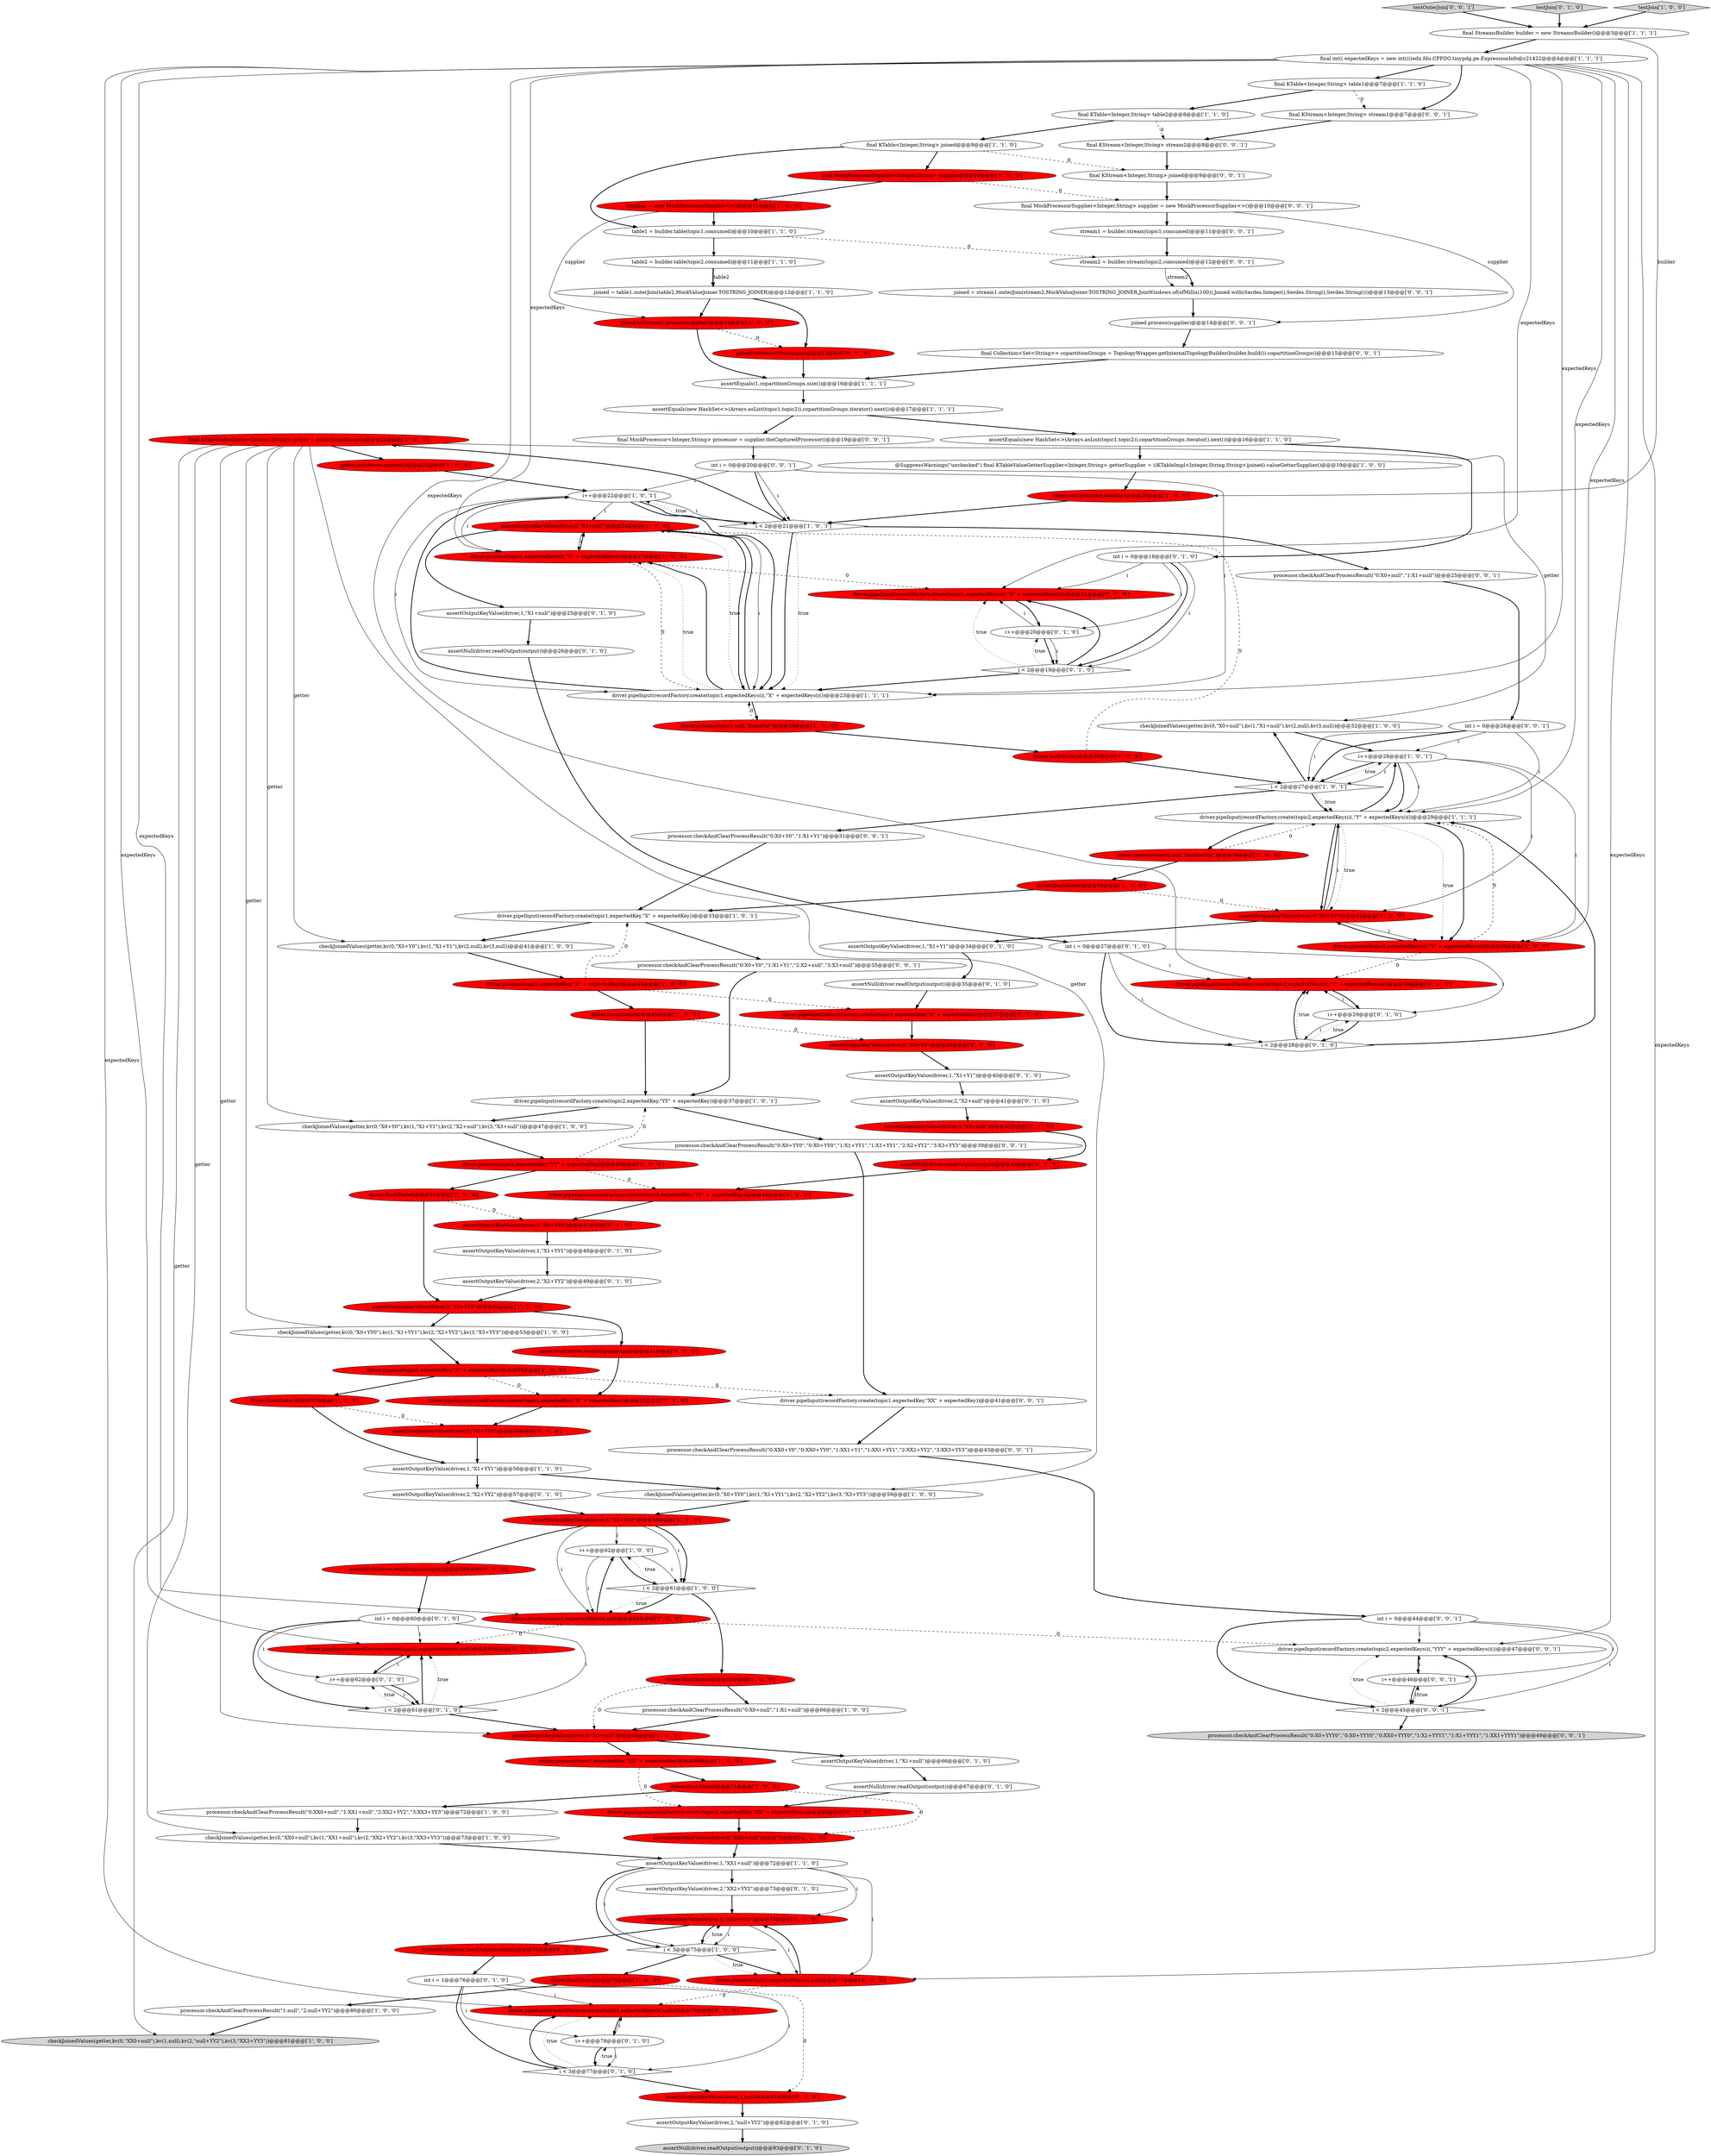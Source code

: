 digraph {
21 [style = filled, label = "driver.process(topic1,expectedKey,\"X\" + expectedKey)@@@55@@@['1', '0', '0']", fillcolor = red, shape = ellipse image = "AAA1AAABBB1BBB"];
119 [style = filled, label = "final KStream<Integer,String> stream2@@@8@@@['0', '0', '1']", fillcolor = white, shape = ellipse image = "AAA0AAABBB3BBB"];
92 [style = filled, label = "assertNull(driver.readOutput(output))@@@43@@@['0', '1', '0']", fillcolor = red, shape = ellipse image = "AAA1AAABBB2BBB"];
111 [style = filled, label = "i++@@@62@@@['0', '1', '0']", fillcolor = white, shape = ellipse image = "AAA0AAABBB2BBB"];
121 [style = filled, label = "processor.checkAndClearProcessResult(\"0:X0+Y0\",\"1:X1+Y1\")@@@31@@@['0', '0', '1']", fillcolor = white, shape = ellipse image = "AAA0AAABBB3BBB"];
117 [style = filled, label = "int i = 0@@@20@@@['0', '0', '1']", fillcolor = white, shape = ellipse image = "AAA0AAABBB3BBB"];
90 [style = filled, label = "assertNull(driver.readOutput(output))@@@35@@@['0', '1', '0']", fillcolor = white, shape = ellipse image = "AAA0AAABBB2BBB"];
56 [style = filled, label = "assertOutputKeyValue(driver,3,\"XX3+YY3\")@@@74@@@['1', '1', '0']", fillcolor = red, shape = ellipse image = "AAA1AAABBB1BBB"];
61 [style = filled, label = "driver.flushState()@@@65@@@['1', '0', '0']", fillcolor = red, shape = ellipse image = "AAA1AAABBB1BBB"];
10 [style = filled, label = "driver.flushState()@@@45@@@['1', '0', '0']", fillcolor = red, shape = ellipse image = "AAA1AAABBB1BBB"];
42 [style = filled, label = "final KTableValueGetter<Integer,String> getter = getterSupplier.get()@@@22@@@['1', '0', '0']", fillcolor = red, shape = ellipse image = "AAA1AAABBB1BBB"];
130 [style = filled, label = "i < 2@@@45@@@['0', '0', '1']", fillcolor = white, shape = diamond image = "AAA0AAABBB3BBB"];
30 [style = filled, label = "driver.process(topic2,expectedKey,\"YY\" + expectedKey)@@@49@@@['1', '0', '0']", fillcolor = red, shape = ellipse image = "AAA1AAABBB1BBB"];
96 [style = filled, label = "i < 2@@@61@@@['0', '1', '0']", fillcolor = white, shape = diamond image = "AAA0AAABBB2BBB"];
125 [style = filled, label = "int i = 0@@@26@@@['0', '0', '1']", fillcolor = white, shape = ellipse image = "AAA0AAABBB3BBB"];
81 [style = filled, label = "int i = 0@@@18@@@['0', '1', '0']", fillcolor = white, shape = ellipse image = "AAA0AAABBB2BBB"];
49 [style = filled, label = "final KTable<Integer,String> table1@@@7@@@['1', '1', '0']", fillcolor = white, shape = ellipse image = "AAA0AAABBB1BBB"];
120 [style = filled, label = "final MockProcessorSupplier<Integer,String> supplier = new MockProcessorSupplier<>()@@@10@@@['0', '0', '1']", fillcolor = white, shape = ellipse image = "AAA0AAABBB3BBB"];
51 [style = filled, label = "i++@@@62@@@['1', '0', '0']", fillcolor = white, shape = ellipse image = "AAA0AAABBB1BBB"];
14 [style = filled, label = "joined.toStream().process(supplier)@@@15@@@['1', '0', '0']", fillcolor = red, shape = ellipse image = "AAA1AAABBB1BBB"];
53 [style = filled, label = "final KTable<Integer,String> joined@@@9@@@['1', '1', '0']", fillcolor = white, shape = ellipse image = "AAA0AAABBB1BBB"];
71 [style = filled, label = "assertOutputKeyValue(driver,2,\"XX2+YY2\")@@@73@@@['0', '1', '0']", fillcolor = white, shape = ellipse image = "AAA0AAABBB2BBB"];
91 [style = filled, label = "driver.pipeInput(recordFactory.create(topic2,expectedKeys(i(,null))@@@63@@@['0', '1', '0']", fillcolor = red, shape = ellipse image = "AAA1AAABBB2BBB"];
113 [style = filled, label = "processor.checkAndClearProcessResult(\"0:X0+null\",\"1:X1+null\")@@@25@@@['0', '0', '1']", fillcolor = white, shape = ellipse image = "AAA0AAABBB3BBB"];
126 [style = filled, label = "final KStream<Integer,String> stream1@@@7@@@['0', '0', '1']", fillcolor = white, shape = ellipse image = "AAA0AAABBB3BBB"];
20 [style = filled, label = "assertOutputKeyValue(driver,1,\"XX1+null\")@@@72@@@['1', '1', '0']", fillcolor = white, shape = ellipse image = "AAA0AAABBB1BBB"];
103 [style = filled, label = "driver.pipeInput(recordFactory.create(topic1,expectedKeys(i(,null))@@@79@@@['0', '1', '0']", fillcolor = red, shape = ellipse image = "AAA1AAABBB2BBB"];
109 [style = filled, label = "assertOutputKeyValue(driver,2,\"null+YY2\")@@@82@@@['0', '1', '0']", fillcolor = white, shape = ellipse image = "AAA0AAABBB2BBB"];
18 [style = filled, label = "driver.flushState()@@@30@@@['1', '0', '0']", fillcolor = red, shape = ellipse image = "AAA1AAABBB1BBB"];
132 [style = filled, label = "int i = 0@@@44@@@['0', '0', '1']", fillcolor = white, shape = ellipse image = "AAA0AAABBB3BBB"];
60 [style = filled, label = "processor.checkAndClearProcessResult(\"0:X0+null\",\"1:X1+null\")@@@66@@@['1', '0', '0']", fillcolor = white, shape = ellipse image = "AAA0AAABBB1BBB"];
29 [style = filled, label = "driver.setUp(builder,stateDir)@@@20@@@['1', '0', '0']", fillcolor = red, shape = ellipse image = "AAA1AAABBB1BBB"];
46 [style = filled, label = "checkJoinedValues(getter,kv(0,\"X0+null\"),kv(1,\"X1+null\"),kv(2,null),kv(3,null))@@@32@@@['1', '0', '0']", fillcolor = white, shape = ellipse image = "AAA0AAABBB1BBB"];
76 [style = filled, label = "joined.toStream().to(output)@@@13@@@['0', '1', '0']", fillcolor = red, shape = ellipse image = "AAA1AAABBB2BBB"];
13 [style = filled, label = "checkJoinedValues(getter,kv(0,\"XX0+null\"),kv(1,null),kv(2,\"null+YY2\"),kv(3,\"XX3+YY3\"))@@@81@@@['1', '0', '0']", fillcolor = lightgray, shape = ellipse image = "AAA0AAABBB1BBB"];
93 [style = filled, label = "driver.pipeInput(recordFactory.create(topic2,expectedKeys(i(,\"Y\" + expectedKeys(i())@@@30@@@['0', '1', '0']", fillcolor = red, shape = ellipse image = "AAA1AAABBB2BBB"];
128 [style = filled, label = "driver.pipeInput(recordFactory.create(topic2,expectedKeys(i(,\"YYY\" + expectedKeys(i())@@@47@@@['0', '0', '1']", fillcolor = white, shape = ellipse image = "AAA0AAABBB3BBB"];
33 [style = filled, label = "assertEquals(1,copartitionGroups.size())@@@16@@@['1', '1', '1']", fillcolor = white, shape = ellipse image = "AAA0AAABBB1BBB"];
69 [style = filled, label = "int i = 0@@@60@@@['0', '1', '0']", fillcolor = white, shape = ellipse image = "AAA0AAABBB2BBB"];
110 [style = filled, label = "driver.pipeInput(recordFactory.create(topic1,expectedKeys(i(,\"X\" + expectedKeys(i())@@@21@@@['0', '1', '0']", fillcolor = red, shape = ellipse image = "AAA1AAABBB2BBB"];
114 [style = filled, label = "stream1 = builder.stream(topic1,consumed)@@@11@@@['0', '0', '1']", fillcolor = white, shape = ellipse image = "AAA0AAABBB3BBB"];
123 [style = filled, label = "stream2 = builder.stream(topic2,consumed)@@@12@@@['0', '0', '1']", fillcolor = white, shape = ellipse image = "AAA0AAABBB3BBB"];
98 [style = filled, label = "int i = 0@@@27@@@['0', '1', '0']", fillcolor = white, shape = ellipse image = "AAA0AAABBB2BBB"];
105 [style = filled, label = "assertOutputKeyValue(driver,2,\"X2+null\")@@@41@@@['0', '1', '0']", fillcolor = white, shape = ellipse image = "AAA0AAABBB2BBB"];
62 [style = filled, label = "driver.flushState()@@@79@@@['1', '0', '0']", fillcolor = red, shape = ellipse image = "AAA1AAABBB1BBB"];
133 [style = filled, label = "processor.checkAndClearProcessResult(\"0:XX0+Y0\",\"0:XX0+YY0\",\"1:XX1+Y1\",\"1:XX1+YY1\",\"2:XX2+YY2\",\"3:XX3+YY3\")@@@43@@@['0', '0', '1']", fillcolor = white, shape = ellipse image = "AAA0AAABBB3BBB"];
102 [style = filled, label = "assertOutputKeyValue(driver,1,\"X1+null\")@@@25@@@['0', '1', '0']", fillcolor = white, shape = ellipse image = "AAA0AAABBB2BBB"];
15 [style = filled, label = "i < 2@@@27@@@['1', '0', '1']", fillcolor = white, shape = diamond image = "AAA0AAABBB1BBB"];
85 [style = filled, label = "assertNull(driver.readOutput(output))@@@83@@@['0', '1', '0']", fillcolor = lightgray, shape = ellipse image = "AAA0AAABBB2BBB"];
47 [style = filled, label = "i++@@@28@@@['1', '0', '1']", fillcolor = white, shape = ellipse image = "AAA0AAABBB1BBB"];
104 [style = filled, label = "driver.pipeInput(recordFactory.create(topic1,expectedKey,\"XX\" + expectedKey))@@@69@@@['0', '1', '0']", fillcolor = red, shape = ellipse image = "AAA1AAABBB2BBB"];
68 [style = filled, label = "assertOutputKeyValue(driver,2,\"X2+YY2\")@@@49@@@['0', '1', '0']", fillcolor = white, shape = ellipse image = "AAA0AAABBB2BBB"];
83 [style = filled, label = "driver.pipeInput(recordFactory.create(topic1,expectedKey,\"X\" + expectedKey))@@@53@@@['0', '1', '0']", fillcolor = red, shape = ellipse image = "AAA1AAABBB2BBB"];
28 [style = filled, label = "driver.flushState()@@@39@@@['1', '0', '0']", fillcolor = red, shape = ellipse image = "AAA1AAABBB1BBB"];
55 [style = filled, label = "assertOutputKeyValue(driver,1,\"X1+YY1\")@@@56@@@['1', '1', '0']", fillcolor = white, shape = ellipse image = "AAA0AAABBB1BBB"];
44 [style = filled, label = "driver.process(topic2,expectedKeys(i(,\"Y\" + expectedKeys(i()@@@36@@@['1', '0', '0']", fillcolor = red, shape = ellipse image = "AAA1AAABBB1BBB"];
65 [style = filled, label = "assertOutputKeyValue(driver,0,\"X0+Y0\")@@@33@@@['1', '1', '0']", fillcolor = red, shape = ellipse image = "AAA1AAABBB1BBB"];
112 [style = filled, label = "processor.checkAndClearProcessResult(\"0:X0+YYY0\",\"0:X0+YYY0\",\"0:XX0+YYY0\",\"1:X1+YYY1\",\"1:X1+YYY1\",\"1:XX1+YYY1\")@@@49@@@['0', '0', '1']", fillcolor = lightgray, shape = ellipse image = "AAA0AAABBB3BBB"];
86 [style = filled, label = "driver.pipeInput(recordFactory.create(topic1,expectedKey,\"X\" + expectedKey))@@@37@@@['0', '1', '0']", fillcolor = red, shape = ellipse image = "AAA1AAABBB2BBB"];
35 [style = filled, label = "final StreamsBuilder builder = new StreamsBuilder()@@@3@@@['1', '1', '1']", fillcolor = white, shape = ellipse image = "AAA0AAABBB1BBB"];
74 [style = filled, label = "assertNull(driver.readOutput(output))@@@75@@@['0', '1', '0']", fillcolor = red, shape = ellipse image = "AAA1AAABBB2BBB"];
84 [style = filled, label = "assertOutputKeyValue(driver,1,\"X1+Y1\")@@@34@@@['0', '1', '0']", fillcolor = white, shape = ellipse image = "AAA0AAABBB2BBB"];
82 [style = filled, label = "assertNull(driver.readOutput(output))@@@51@@@['0', '1', '0']", fillcolor = red, shape = ellipse image = "AAA1AAABBB2BBB"];
36 [style = filled, label = "i < 3@@@75@@@['1', '0', '0']", fillcolor = white, shape = diamond image = "AAA0AAABBB1BBB"];
115 [style = filled, label = "final Collection<Set<String>> copartitionGroups = TopologyWrapper.getInternalTopologyBuilder(builder.build()).copartitionGroups()@@@15@@@['0', '0', '1']", fillcolor = white, shape = ellipse image = "AAA0AAABBB3BBB"];
122 [style = filled, label = "processor.checkAndClearProcessResult(\"0:X0+Y0\",\"1:X1+Y1\",\"2:X2+null\",\"3:X3+null\")@@@35@@@['0', '0', '1']", fillcolor = white, shape = ellipse image = "AAA0AAABBB3BBB"];
134 [style = filled, label = "joined = stream1.outerJoin(stream2,MockValueJoiner.TOSTRING_JOINER,JoinWindows.of(ofMillis(100)),Joined.with(Serdes.Integer(),Serdes.String(),Serdes.String()))@@@13@@@['0', '0', '1']", fillcolor = white, shape = ellipse image = "AAA0AAABBB3BBB"];
6 [style = filled, label = "supplier = new MockProcessorSupplier<>()@@@11@@@['1', '0', '0']", fillcolor = red, shape = ellipse image = "AAA1AAABBB1BBB"];
50 [style = filled, label = "driver.process(topic2,null,\"AnotherVal\")@@@38@@@['1', '0', '0']", fillcolor = red, shape = ellipse image = "AAA1AAABBB1BBB"];
94 [style = filled, label = "i++@@@20@@@['0', '1', '0']", fillcolor = white, shape = ellipse image = "AAA0AAABBB2BBB"];
59 [style = filled, label = "driver.flushState()@@@57@@@['1', '0', '0']", fillcolor = red, shape = ellipse image = "AAA1AAABBB1BBB"];
1 [style = filled, label = "processor.checkAndClearProcessResult(\"0:XX0+null\",\"1:XX1+null\",\"2:XX2+YY2\",\"3:XX3+YY3\")@@@72@@@['1', '0', '0']", fillcolor = white, shape = ellipse image = "AAA0AAABBB1BBB"];
4 [style = filled, label = "joined = table1.outerJoin(table2,MockValueJoiner.TOSTRING_JOINER)@@@12@@@['1', '1', '0']", fillcolor = white, shape = ellipse image = "AAA0AAABBB1BBB"];
66 [style = filled, label = "assertOutputKeyValue(driver,0,\"X0+YY0\")@@@47@@@['0', '1', '0']", fillcolor = red, shape = ellipse image = "AAA1AAABBB2BBB"];
39 [style = filled, label = "final KTable<Integer,String> table2@@@8@@@['1', '1', '0']", fillcolor = white, shape = ellipse image = "AAA0AAABBB1BBB"];
34 [style = filled, label = "driver.flushState()@@@51@@@['1', '0', '0']", fillcolor = red, shape = ellipse image = "AAA1AAABBB1BBB"];
124 [style = filled, label = "driver.pipeInput(recordFactory.create(topic1,expectedKey,\"XX\" + expectedKey))@@@41@@@['0', '0', '1']", fillcolor = white, shape = ellipse image = "AAA0AAABBB3BBB"];
87 [style = filled, label = "assertNull(driver.readOutput(output))@@@67@@@['0', '1', '0']", fillcolor = white, shape = ellipse image = "AAA0AAABBB2BBB"];
95 [style = filled, label = "assertOutputKeyValue(driver,0,\"X0+Y0\")@@@39@@@['0', '1', '0']", fillcolor = red, shape = ellipse image = "AAA1AAABBB2BBB"];
22 [style = filled, label = "i < 2@@@61@@@['1', '0', '0']", fillcolor = white, shape = diamond image = "AAA0AAABBB1BBB"];
129 [style = filled, label = "testOuterJoin['0', '0', '1']", fillcolor = lightgray, shape = diamond image = "AAA0AAABBB3BBB"];
106 [style = filled, label = "assertNull(driver.readOutput(output))@@@59@@@['0', '1', '0']", fillcolor = red, shape = ellipse image = "AAA1AAABBB2BBB"];
5 [style = filled, label = "driver.process(topic1,expectedKeys(i(,null)@@@77@@@['1', '0', '0']", fillcolor = red, shape = ellipse image = "AAA1AAABBB1BBB"];
101 [style = filled, label = "assertOutputKeyValue(driver,3,\"X3+null\")@@@42@@@['0', '1', '0']", fillcolor = red, shape = ellipse image = "AAA1AAABBB2BBB"];
79 [style = filled, label = "i < 2@@@28@@@['0', '1', '0']", fillcolor = white, shape = diamond image = "AAA0AAABBB2BBB"];
100 [style = filled, label = "i < 3@@@77@@@['0', '1', '0']", fillcolor = white, shape = diamond image = "AAA0AAABBB2BBB"];
9 [style = filled, label = "assertEquals(new HashSet<>(Arrays.asList(topic1,topic2)),copartitionGroups.iterator().next())@@@16@@@['1', '1', '0']", fillcolor = white, shape = ellipse image = "AAA0AAABBB1BBB"];
54 [style = filled, label = "checkJoinedValues(getter,kv(0,\"X0+Y0\"),kv(1,\"X1+Y1\"),kv(2,null),kv(3,null))@@@41@@@['1', '0', '0']", fillcolor = white, shape = ellipse image = "AAA0AAABBB1BBB"];
135 [style = filled, label = "final MockProcessor<Integer,String> processor = supplier.theCapturedProcessor()@@@19@@@['0', '0', '1']", fillcolor = white, shape = ellipse image = "AAA0AAABBB3BBB"];
52 [style = filled, label = "driver.pipeInput(recordFactory.create(topic2,expectedKey,\"YY\" + expectedKey))@@@37@@@['1', '0', '1']", fillcolor = white, shape = ellipse image = "AAA0AAABBB1BBB"];
75 [style = filled, label = "i++@@@29@@@['0', '1', '0']", fillcolor = white, shape = ellipse image = "AAA0AAABBB2BBB"];
116 [style = filled, label = "joined.process(supplier)@@@14@@@['0', '0', '1']", fillcolor = white, shape = ellipse image = "AAA0AAABBB3BBB"];
41 [style = filled, label = "driver.pipeInput(recordFactory.create(topic1,expectedKey,\"X\" + expectedKey))@@@33@@@['1', '0', '1']", fillcolor = white, shape = ellipse image = "AAA0AAABBB1BBB"];
108 [style = filled, label = "assertNull(driver.readOutput(output))@@@26@@@['0', '1', '0']", fillcolor = white, shape = ellipse image = "AAA0AAABBB2BBB"];
80 [style = filled, label = "assertOutputKeyValue(driver,1,null)@@@81@@@['0', '1', '0']", fillcolor = red, shape = ellipse image = "AAA1AAABBB2BBB"];
19 [style = filled, label = "driver.process(topic1,expectedKey,\"XX\" + expectedKey)@@@69@@@['1', '0', '0']", fillcolor = red, shape = ellipse image = "AAA1AAABBB1BBB"];
8 [style = filled, label = "checkJoinedValues(getter,kv(0,\"X0+Y0\"),kv(1,\"X1+Y1\"),kv(2,\"X2+null\"),kv(3,\"X3+null\"))@@@47@@@['1', '0', '0']", fillcolor = white, shape = ellipse image = "AAA0AAABBB1BBB"];
17 [style = filled, label = "i++@@@22@@@['1', '0', '1']", fillcolor = white, shape = ellipse image = "AAA0AAABBB1BBB"];
11 [style = filled, label = "@SuppressWarnings(\"unchecked\") final KTableValueGetterSupplier<Integer,String> getterSupplier = ((KTableImpl<Integer,String,String>)joined).valueGetterSupplier()@@@19@@@['1', '0', '0']", fillcolor = white, shape = ellipse image = "AAA0AAABBB1BBB"];
67 [style = filled, label = "assertOutputKeyValue(driver,0,\"XX0+null\")@@@71@@@['0', '1', '0']", fillcolor = red, shape = ellipse image = "AAA1AAABBB2BBB"];
43 [style = filled, label = "driver.process(topic2,expectedKeys(i(,null)@@@63@@@['1', '0', '0']", fillcolor = red, shape = ellipse image = "AAA1AAABBB1BBB"];
27 [style = filled, label = "checkJoinedValues(getter,kv(0,\"XX0+null\"),kv(1,\"XX1+null\"),kv(2,\"XX2+YY2\"),kv(3,\"XX3+YY3\"))@@@73@@@['1', '0', '0']", fillcolor = white, shape = ellipse image = "AAA0AAABBB1BBB"];
57 [style = filled, label = "getter.init(driver.context())@@@23@@@['1', '0', '0']", fillcolor = red, shape = ellipse image = "AAA1AAABBB1BBB"];
40 [style = filled, label = "assertOutputKeyValue(driver,0,\"X0+null\")@@@24@@@['1', '1', '0']", fillcolor = red, shape = ellipse image = "AAA1AAABBB1BBB"];
97 [style = filled, label = "assertOutputKeyValue(driver,1,\"X1+YY1\")@@@48@@@['0', '1', '0']", fillcolor = white, shape = ellipse image = "AAA0AAABBB2BBB"];
63 [style = filled, label = "assertOutputKeyValue(driver,3,\"X3+YY3\")@@@50@@@['1', '1', '0']", fillcolor = red, shape = ellipse image = "AAA1AAABBB1BBB"];
58 [style = filled, label = "driver.flushState()@@@71@@@['1', '0', '0']", fillcolor = red, shape = ellipse image = "AAA1AAABBB1BBB"];
64 [style = filled, label = "table2 = builder.table(topic2,consumed)@@@11@@@['1', '1', '0']", fillcolor = white, shape = ellipse image = "AAA0AAABBB1BBB"];
31 [style = filled, label = "final MockProcessorSupplier<Integer,String> supplier@@@10@@@['1', '0', '0']", fillcolor = red, shape = ellipse image = "AAA1AAABBB1BBB"];
38 [style = filled, label = "final int(( expectedKeys = new int((((edu.fdu.CPPDG.tinypdg.pe.ExpressionInfo@c21422@@@4@@@['1', '1', '1']", fillcolor = white, shape = ellipse image = "AAA0AAABBB1BBB"];
73 [style = filled, label = "assertOutputKeyValue(driver,2,\"X2+YY2\")@@@57@@@['0', '1', '0']", fillcolor = white, shape = ellipse image = "AAA0AAABBB2BBB"];
37 [style = filled, label = "driver.pipeInput(recordFactory.create(topic2,expectedKeys(i(,\"Y\" + expectedKeys(i())@@@29@@@['1', '1', '1']", fillcolor = white, shape = ellipse image = "AAA0AAABBB1BBB"];
12 [style = filled, label = "i < 2@@@21@@@['1', '0', '1']", fillcolor = white, shape = diamond image = "AAA0AAABBB1BBB"];
7 [style = filled, label = "driver.process(topic1,expectedKeys(i(,\"X\" + expectedKeys(i()@@@27@@@['1', '0', '0']", fillcolor = red, shape = ellipse image = "AAA1AAABBB1BBB"];
32 [style = filled, label = "driver.process(topic1,expectedKey,\"X\" + expectedKey)@@@43@@@['1', '0', '0']", fillcolor = red, shape = ellipse image = "AAA1AAABBB1BBB"];
0 [style = filled, label = "assertEquals(new HashSet<>(Arrays.asList(topic1,topic2)),copartitionGroups.iterator().next())@@@17@@@['1', '1', '1']", fillcolor = white, shape = ellipse image = "AAA0AAABBB1BBB"];
107 [style = filled, label = "assertOutputKeyValue(driver,1,\"X1+Y1\")@@@40@@@['0', '1', '0']", fillcolor = white, shape = ellipse image = "AAA0AAABBB2BBB"];
88 [style = filled, label = "i++@@@78@@@['0', '1', '0']", fillcolor = white, shape = ellipse image = "AAA0AAABBB2BBB"];
127 [style = filled, label = "final KStream<Integer,String> joined@@@9@@@['0', '0', '1']", fillcolor = white, shape = ellipse image = "AAA0AAABBB3BBB"];
25 [style = filled, label = "driver.process(topic1,null,\"SomeVal\")@@@29@@@['1', '0', '0']", fillcolor = red, shape = ellipse image = "AAA1AAABBB1BBB"];
48 [style = filled, label = "checkJoinedValues(getter,kv(0,\"X0+YY0\"),kv(1,\"X1+YY1\"),kv(2,\"X2+YY2\"),kv(3,\"X3+YY3\"))@@@53@@@['1', '0', '0']", fillcolor = white, shape = ellipse image = "AAA0AAABBB1BBB"];
99 [style = filled, label = "driver.pipeInput(recordFactory.create(topic2,expectedKey,\"YY\" + expectedKey))@@@45@@@['0', '1', '0']", fillcolor = red, shape = ellipse image = "AAA1AAABBB2BBB"];
16 [style = filled, label = "table1 = builder.table(topic1,consumed)@@@10@@@['1', '1', '0']", fillcolor = white, shape = ellipse image = "AAA0AAABBB1BBB"];
70 [style = filled, label = "testJoin['0', '1', '0']", fillcolor = lightgray, shape = diamond image = "AAA0AAABBB2BBB"];
23 [style = filled, label = "assertOutputKeyValue(driver,3,\"X3+YY3\")@@@58@@@['1', '1', '0']", fillcolor = red, shape = ellipse image = "AAA1AAABBB1BBB"];
26 [style = filled, label = "assertOutputKeyValue(driver,0,\"X0+null\")@@@65@@@['1', '1', '0']", fillcolor = red, shape = ellipse image = "AAA1AAABBB1BBB"];
77 [style = filled, label = "i < 2@@@19@@@['0', '1', '0']", fillcolor = white, shape = diamond image = "AAA0AAABBB2BBB"];
2 [style = filled, label = "driver.pipeInput(recordFactory.create(topic1,expectedKeys(i(,\"X\" + expectedKeys(i())@@@23@@@['1', '1', '1']", fillcolor = white, shape = ellipse image = "AAA0AAABBB1BBB"];
45 [style = filled, label = "checkJoinedValues(getter,kv(0,\"X0+YY0\"),kv(1,\"X1+YY1\"),kv(2,\"X2+YY2\"),kv(3,\"X3+YY3\"))@@@59@@@['1', '0', '0']", fillcolor = white, shape = ellipse image = "AAA0AAABBB1BBB"];
131 [style = filled, label = "processor.checkAndClearProcessResult(\"0:X0+YY0\",\"0:X0+YY0\",\"1:X1+YY1\",\"1:X1+YY1\",\"2:X2+YY2\",\"3:X3+YY3\")@@@39@@@['0', '0', '1']", fillcolor = white, shape = ellipse image = "AAA0AAABBB3BBB"];
118 [style = filled, label = "i++@@@46@@@['0', '0', '1']", fillcolor = white, shape = ellipse image = "AAA0AAABBB3BBB"];
24 [style = filled, label = "testJoin['1', '0', '0']", fillcolor = lightgray, shape = diamond image = "AAA0AAABBB1BBB"];
89 [style = filled, label = "assertOutputKeyValue(driver,0,\"X0+YY0\")@@@55@@@['0', '1', '0']", fillcolor = red, shape = ellipse image = "AAA1AAABBB2BBB"];
78 [style = filled, label = "assertOutputKeyValue(driver,1,\"X1+null\")@@@66@@@['0', '1', '0']", fillcolor = white, shape = ellipse image = "AAA0AAABBB2BBB"];
3 [style = filled, label = "processor.checkAndClearProcessResult(\"1:null\",\"2:null+YY2\")@@@80@@@['1', '0', '0']", fillcolor = white, shape = ellipse image = "AAA0AAABBB1BBB"];
72 [style = filled, label = "int i = 1@@@76@@@['0', '1', '0']", fillcolor = white, shape = ellipse image = "AAA0AAABBB2BBB"];
77->110 [style = bold, label=""];
86->95 [style = bold, label=""];
40->2 [style = bold, label=""];
8->30 [style = bold, label=""];
94->110 [style = solid, label="i"];
62->3 [style = bold, label=""];
100->80 [style = bold, label=""];
52->8 [style = bold, label=""];
75->79 [style = solid, label="i"];
62->80 [style = dashed, label="0"];
9->11 [style = bold, label=""];
38->37 [style = solid, label="expectedKeys"];
19->104 [style = dashed, label="0"];
63->48 [style = bold, label=""];
74->72 [style = bold, label=""];
102->108 [style = bold, label=""];
90->86 [style = bold, label=""];
98->93 [style = solid, label="i"];
65->84 [style = bold, label=""];
1->27 [style = bold, label=""];
47->37 [style = solid, label="i"];
97->68 [style = bold, label=""];
35->29 [style = solid, label="builder"];
11->29 [style = bold, label=""];
72->100 [style = bold, label=""];
120->114 [style = bold, label=""];
16->64 [style = bold, label=""];
40->7 [style = solid, label="i"];
47->65 [style = solid, label="i"];
88->100 [style = bold, label=""];
12->42 [style = bold, label=""];
47->37 [style = bold, label=""];
69->96 [style = bold, label=""];
17->7 [style = solid, label="i"];
23->22 [style = solid, label="i"];
38->110 [style = solid, label="expectedKeys"];
88->103 [style = solid, label="i"];
80->109 [style = bold, label=""];
104->67 [style = bold, label=""];
130->128 [style = bold, label=""];
38->126 [style = bold, label=""];
89->55 [style = bold, label=""];
33->0 [style = bold, label=""];
108->98 [style = bold, label=""];
30->52 [style = dashed, label="0"];
23->51 [style = solid, label="i"];
12->2 [style = bold, label=""];
49->39 [style = bold, label=""];
23->22 [style = bold, label=""];
31->6 [style = bold, label=""];
51->22 [style = solid, label="i"];
38->49 [style = bold, label=""];
56->36 [style = solid, label="i"];
38->91 [style = solid, label="expectedKeys"];
107->105 [style = bold, label=""];
38->2 [style = solid, label="expectedKeys"];
118->128 [style = solid, label="i"];
65->37 [style = bold, label=""];
69->111 [style = solid, label="i"];
20->36 [style = solid, label="i"];
38->103 [style = solid, label="expectedKeys"];
113->125 [style = bold, label=""];
61->26 [style = dashed, label="0"];
34->66 [style = dashed, label="0"];
48->21 [style = bold, label=""];
70->35 [style = bold, label=""];
72->103 [style = solid, label="i"];
52->131 [style = bold, label=""];
79->75 [style = dotted, label="true"];
31->120 [style = dashed, label="0"];
7->2 [style = dashed, label="0"];
42->48 [style = solid, label="getter"];
35->38 [style = bold, label=""];
41->54 [style = bold, label=""];
69->91 [style = solid, label="i"];
14->76 [style = dashed, label="0"];
87->104 [style = bold, label=""];
72->100 [style = solid, label="i"];
50->37 [style = dashed, label="0"];
16->123 [style = dashed, label="0"];
2->25 [style = bold, label=""];
43->128 [style = dashed, label="0"];
65->37 [style = solid, label="i"];
135->117 [style = bold, label=""];
121->41 [style = bold, label=""];
125->47 [style = solid, label="i"];
130->118 [style = dotted, label="true"];
88->100 [style = solid, label="i"];
125->15 [style = solid, label="i"];
12->17 [style = dotted, label="true"];
38->5 [style = solid, label="expectedKeys"];
51->43 [style = solid, label="i"];
129->35 [style = bold, label=""];
38->128 [style = solid, label="expectedKeys"];
22->43 [style = bold, label=""];
43->51 [style = bold, label=""];
18->15 [style = bold, label=""];
119->127 [style = bold, label=""];
12->2 [style = dotted, label="true"];
81->77 [style = bold, label=""];
6->14 [style = solid, label="supplier"];
92->99 [style = bold, label=""];
42->45 [style = solid, label="getter"];
22->43 [style = dotted, label="true"];
30->34 [style = bold, label=""];
81->110 [style = solid, label="i"];
21->59 [style = bold, label=""];
69->96 [style = solid, label="i"];
28->65 [style = dashed, label="0"];
32->41 [style = dashed, label="0"];
96->111 [style = dotted, label="true"];
21->83 [style = dashed, label="0"];
32->10 [style = bold, label=""];
50->28 [style = bold, label=""];
59->89 [style = dashed, label="0"];
44->37 [style = dashed, label="0"];
4->76 [style = bold, label=""];
36->62 [style = bold, label=""];
94->77 [style = bold, label=""];
25->2 [style = dashed, label="0"];
133->132 [style = bold, label=""];
130->128 [style = dotted, label="true"];
17->2 [style = bold, label=""];
122->52 [style = bold, label=""];
39->119 [style = dashed, label="0"];
40->2 [style = solid, label="i"];
22->61 [style = bold, label=""];
98->79 [style = bold, label=""];
59->55 [style = bold, label=""];
98->79 [style = solid, label="i"];
64->4 [style = solid, label="table2"];
36->56 [style = dotted, label="true"];
75->79 [style = bold, label=""];
79->37 [style = bold, label=""];
106->69 [style = bold, label=""];
115->33 [style = bold, label=""];
38->7 [style = solid, label="expectedKeys"];
42->8 [style = solid, label="getter"];
0->135 [style = bold, label=""];
27->20 [style = bold, label=""];
114->123 [style = bold, label=""];
84->90 [style = bold, label=""];
32->86 [style = dashed, label="0"];
81->94 [style = solid, label="i"];
101->92 [style = bold, label=""];
71->56 [style = bold, label=""];
105->101 [style = bold, label=""];
23->106 [style = bold, label=""];
2->17 [style = bold, label=""];
37->47 [style = bold, label=""];
83->89 [style = bold, label=""];
57->17 [style = bold, label=""];
18->40 [style = dashed, label="0"];
4->14 [style = bold, label=""];
17->40 [style = solid, label="i"];
56->36 [style = bold, label=""];
111->91 [style = solid, label="i"];
15->47 [style = dotted, label="true"];
45->23 [style = bold, label=""];
100->88 [style = dotted, label="true"];
130->112 [style = bold, label=""];
117->12 [style = solid, label="i"];
77->110 [style = dotted, label="true"];
109->85 [style = bold, label=""];
38->44 [style = solid, label="expectedKeys"];
75->93 [style = solid, label="i"];
68->63 [style = bold, label=""];
78->87 [style = bold, label=""];
42->26 [style = solid, label="getter"];
117->2 [style = solid, label="i"];
25->18 [style = bold, label=""];
96->91 [style = dotted, label="true"];
66->97 [style = bold, label=""];
100->103 [style = bold, label=""];
81->77 [style = solid, label="i"];
26->19 [style = bold, label=""];
131->124 [style = bold, label=""];
39->53 [style = bold, label=""];
37->65 [style = bold, label=""];
73->23 [style = bold, label=""];
76->33 [style = bold, label=""];
40->102 [style = bold, label=""];
28->41 [style = bold, label=""];
82->83 [style = bold, label=""];
12->113 [style = bold, label=""];
42->46 [style = solid, label="getter"];
17->12 [style = solid, label="i"];
132->130 [style = solid, label="i"];
132->118 [style = solid, label="i"];
58->1 [style = bold, label=""];
96->91 [style = bold, label=""];
17->12 [style = bold, label=""];
110->94 [style = bold, label=""];
42->57 [style = bold, label=""];
98->75 [style = solid, label="i"];
56->5 [style = solid, label="i"];
42->13 [style = solid, label="getter"];
30->99 [style = dashed, label="0"];
37->44 [style = bold, label=""];
56->74 [style = bold, label=""];
100->103 [style = dotted, label="true"];
15->37 [style = dotted, label="true"];
26->78 [style = bold, label=""];
36->5 [style = bold, label=""];
72->88 [style = solid, label="i"];
5->103 [style = dashed, label="0"];
132->130 [style = bold, label=""];
111->96 [style = solid, label="i"];
64->4 [style = bold, label=""];
125->37 [style = solid, label="i"];
15->37 [style = bold, label=""];
37->44 [style = dotted, label="true"];
21->124 [style = dashed, label="0"];
7->40 [style = bold, label=""];
20->36 [style = bold, label=""];
7->110 [style = dashed, label="0"];
42->27 [style = solid, label="getter"];
20->56 [style = solid, label="i"];
43->91 [style = dashed, label="0"];
53->127 [style = dashed, label="0"];
63->82 [style = bold, label=""];
0->9 [style = bold, label=""];
20->5 [style = solid, label="i"];
10->95 [style = dashed, label="0"];
103->88 [style = bold, label=""];
61->60 [style = bold, label=""];
47->15 [style = bold, label=""];
5->56 [style = bold, label=""];
79->93 [style = dotted, label="true"];
24->35 [style = bold, label=""];
47->44 [style = solid, label="i"];
60->26 [style = bold, label=""];
99->66 [style = bold, label=""];
55->73 [style = bold, label=""];
15->121 [style = bold, label=""];
38->93 [style = solid, label="expectedKeys"];
47->15 [style = solid, label="i"];
124->133 [style = bold, label=""];
134->116 [style = bold, label=""];
42->54 [style = solid, label="getter"];
132->128 [style = solid, label="i"];
44->93 [style = dashed, label="0"];
2->40 [style = dotted, label="true"];
37->65 [style = dotted, label="true"];
2->40 [style = bold, label=""];
123->134 [style = solid, label="stream2"];
118->130 [style = solid, label="i"];
53->31 [style = bold, label=""];
46->47 [style = bold, label=""];
10->52 [style = bold, label=""];
14->33 [style = bold, label=""];
20->71 [style = bold, label=""];
49->126 [style = dashed, label="0"];
123->134 [style = bold, label=""];
65->44 [style = solid, label="i"];
41->122 [style = bold, label=""];
19->58 [style = bold, label=""];
77->2 [style = bold, label=""];
67->20 [style = bold, label=""];
29->12 [style = bold, label=""];
38->43 [style = solid, label="expectedKeys"];
120->116 [style = solid, label="supplier"];
77->94 [style = dotted, label="true"];
6->16 [style = bold, label=""];
51->22 [style = bold, label=""];
94->77 [style = solid, label="i"];
2->7 [style = dotted, label="true"];
9->81 [style = bold, label=""];
44->65 [style = bold, label=""];
91->111 [style = bold, label=""];
117->12 [style = bold, label=""];
58->67 [style = dashed, label="0"];
3->13 [style = bold, label=""];
53->16 [style = bold, label=""];
15->46 [style = bold, label=""];
54->32 [style = bold, label=""];
96->26 [style = bold, label=""];
126->119 [style = bold, label=""];
127->120 [style = bold, label=""];
117->17 [style = solid, label="i"];
23->43 [style = solid, label="i"];
2->7 [style = bold, label=""];
116->115 [style = bold, label=""];
17->2 [style = solid, label="i"];
36->5 [style = dotted, label="true"];
93->75 [style = bold, label=""];
79->93 [style = bold, label=""];
95->107 [style = bold, label=""];
128->118 [style = bold, label=""];
55->45 [style = bold, label=""];
125->15 [style = bold, label=""];
37->50 [style = bold, label=""];
22->51 [style = dotted, label="true"];
118->130 [style = bold, label=""];
111->96 [style = bold, label=""];
34->63 [style = bold, label=""];
}
